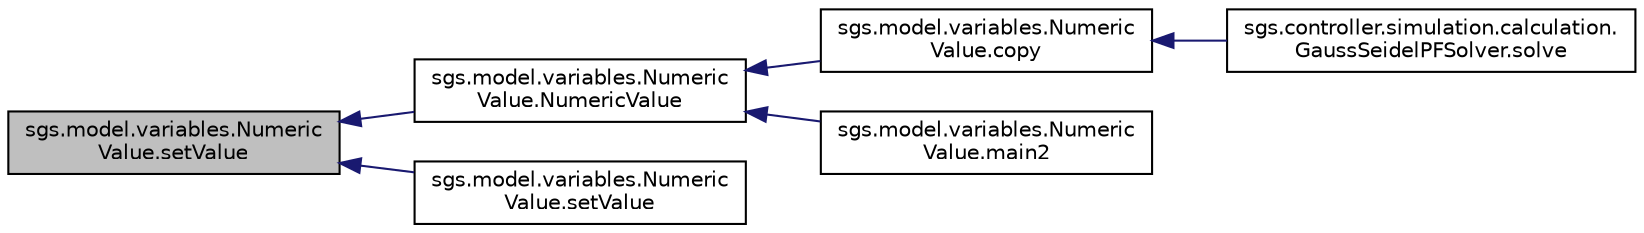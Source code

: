 digraph "sgs.model.variables.NumericValue.setValue"
{
  edge [fontname="Helvetica",fontsize="10",labelfontname="Helvetica",labelfontsize="10"];
  node [fontname="Helvetica",fontsize="10",shape=record];
  rankdir="LR";
  Node1 [label="sgs.model.variables.Numeric\lValue.setValue",height=0.2,width=0.4,color="black", fillcolor="grey75", style="filled" fontcolor="black"];
  Node1 -> Node2 [dir="back",color="midnightblue",fontsize="10",style="solid"];
  Node2 [label="sgs.model.variables.Numeric\lValue.NumericValue",height=0.2,width=0.4,color="black", fillcolor="white", style="filled",URL="$classsgs_1_1model_1_1variables_1_1_numeric_value.html#a75b5e86e8fbfa8a073c0db6423657744"];
  Node2 -> Node3 [dir="back",color="midnightblue",fontsize="10",style="solid"];
  Node3 [label="sgs.model.variables.Numeric\lValue.copy",height=0.2,width=0.4,color="black", fillcolor="white", style="filled",URL="$classsgs_1_1model_1_1variables_1_1_numeric_value.html#a67b3d7415b97441e6873dd0a7baf2faa"];
  Node3 -> Node4 [dir="back",color="midnightblue",fontsize="10",style="solid"];
  Node4 [label="sgs.controller.simulation.calculation.\lGaussSeidelPFSolver.solve",height=0.2,width=0.4,color="black", fillcolor="white", style="filled",URL="$classsgs_1_1controller_1_1simulation_1_1calculation_1_1_gauss_seidel_p_f_solver.html#a35f6a94d7c78c81132babb0ca1f942b7"];
  Node2 -> Node5 [dir="back",color="midnightblue",fontsize="10",style="solid"];
  Node5 [label="sgs.model.variables.Numeric\lValue.main2",height=0.2,width=0.4,color="black", fillcolor="white", style="filled",URL="$classsgs_1_1model_1_1variables_1_1_numeric_value.html#a36907e69832fcd0920ab90932e20b047"];
  Node1 -> Node6 [dir="back",color="midnightblue",fontsize="10",style="solid"];
  Node6 [label="sgs.model.variables.Numeric\lValue.setValue",height=0.2,width=0.4,color="black", fillcolor="white", style="filled",URL="$classsgs_1_1model_1_1variables_1_1_numeric_value.html#ac36c5aeceb7a8fc4b1ff3fda50a8f084"];
}
